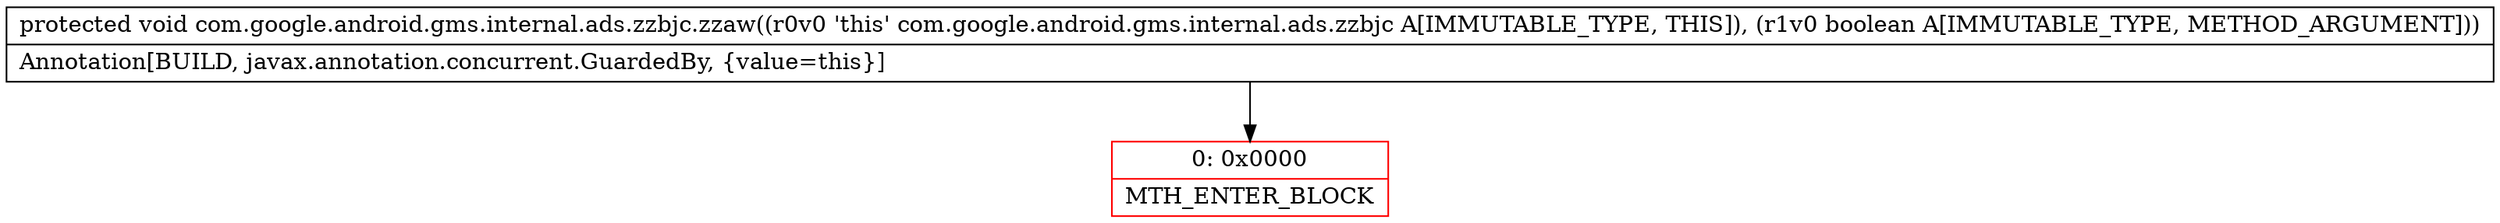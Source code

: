 digraph "CFG forcom.google.android.gms.internal.ads.zzbjc.zzaw(Z)V" {
subgraph cluster_Region_1025969871 {
label = "R(0)";
node [shape=record,color=blue];
}
Node_0 [shape=record,color=red,label="{0\:\ 0x0000|MTH_ENTER_BLOCK\l}"];
MethodNode[shape=record,label="{protected void com.google.android.gms.internal.ads.zzbjc.zzaw((r0v0 'this' com.google.android.gms.internal.ads.zzbjc A[IMMUTABLE_TYPE, THIS]), (r1v0 boolean A[IMMUTABLE_TYPE, METHOD_ARGUMENT]))  | Annotation[BUILD, javax.annotation.concurrent.GuardedBy, \{value=this\}]\l}"];
MethodNode -> Node_0;
}

